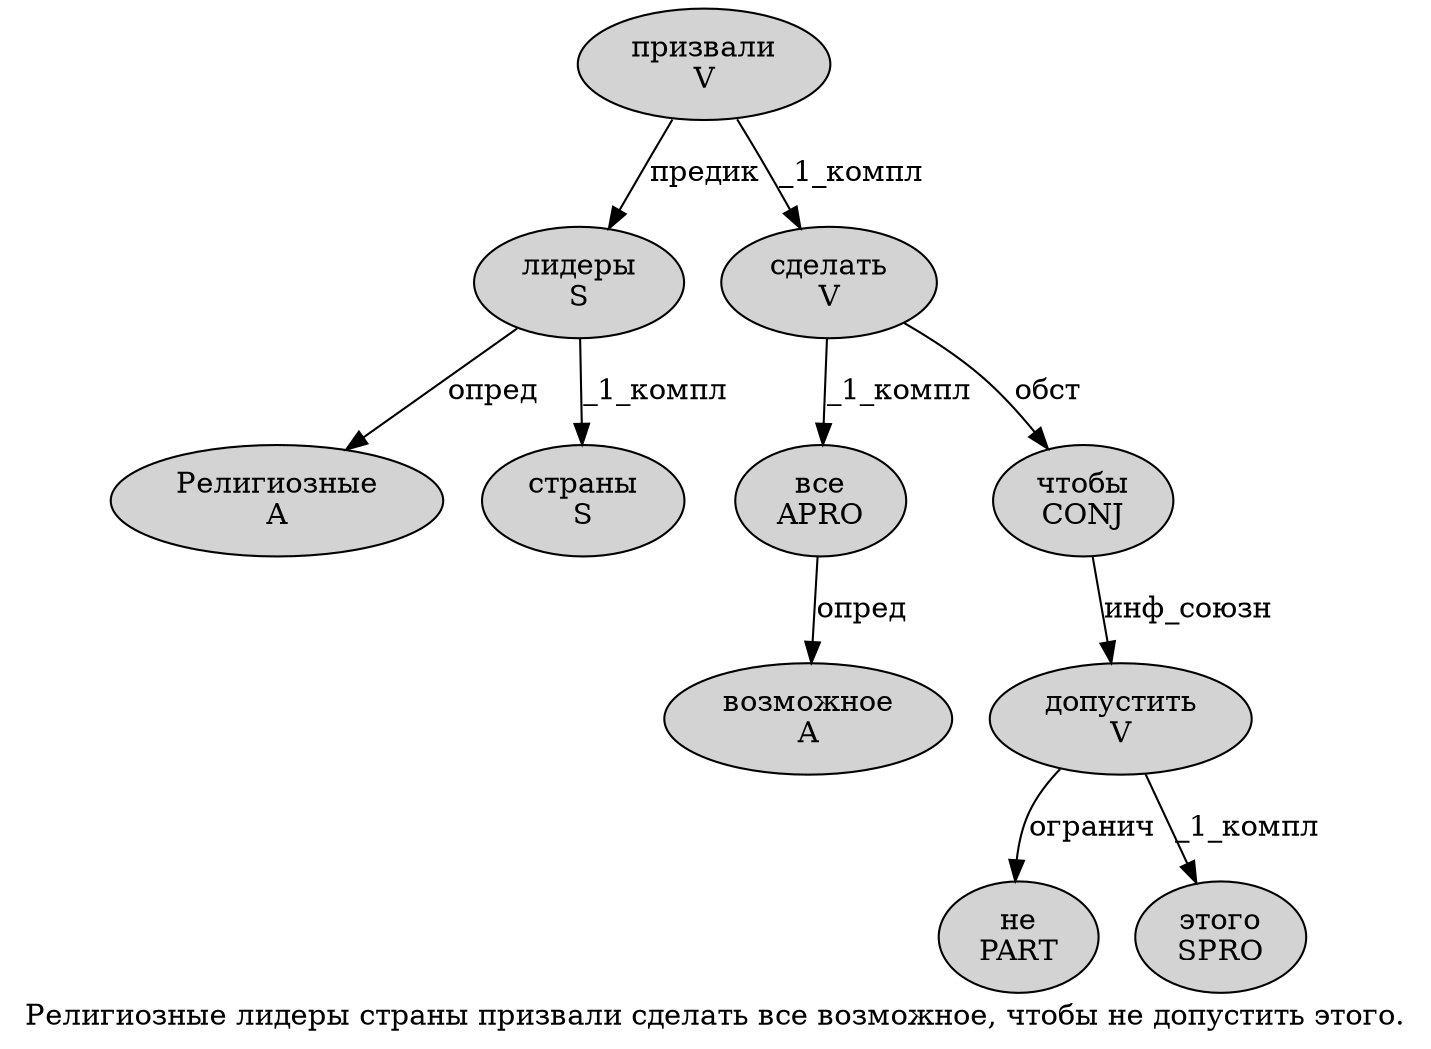 digraph SENTENCE_361 {
	graph [label="Религиозные лидеры страны призвали сделать все возможное, чтобы не допустить этого."]
	node [style=filled]
		0 [label="Религиозные
A" color="" fillcolor=lightgray penwidth=1 shape=ellipse]
		1 [label="лидеры
S" color="" fillcolor=lightgray penwidth=1 shape=ellipse]
		2 [label="страны
S" color="" fillcolor=lightgray penwidth=1 shape=ellipse]
		3 [label="призвали
V" color="" fillcolor=lightgray penwidth=1 shape=ellipse]
		4 [label="сделать
V" color="" fillcolor=lightgray penwidth=1 shape=ellipse]
		5 [label="все
APRO" color="" fillcolor=lightgray penwidth=1 shape=ellipse]
		6 [label="возможное
A" color="" fillcolor=lightgray penwidth=1 shape=ellipse]
		8 [label="чтобы
CONJ" color="" fillcolor=lightgray penwidth=1 shape=ellipse]
		9 [label="не
PART" color="" fillcolor=lightgray penwidth=1 shape=ellipse]
		10 [label="допустить
V" color="" fillcolor=lightgray penwidth=1 shape=ellipse]
		11 [label="этого
SPRO" color="" fillcolor=lightgray penwidth=1 shape=ellipse]
			1 -> 0 [label="опред"]
			1 -> 2 [label="_1_компл"]
			5 -> 6 [label="опред"]
			8 -> 10 [label="инф_союзн"]
			3 -> 1 [label="предик"]
			3 -> 4 [label="_1_компл"]
			4 -> 5 [label="_1_компл"]
			4 -> 8 [label="обст"]
			10 -> 9 [label="огранич"]
			10 -> 11 [label="_1_компл"]
}